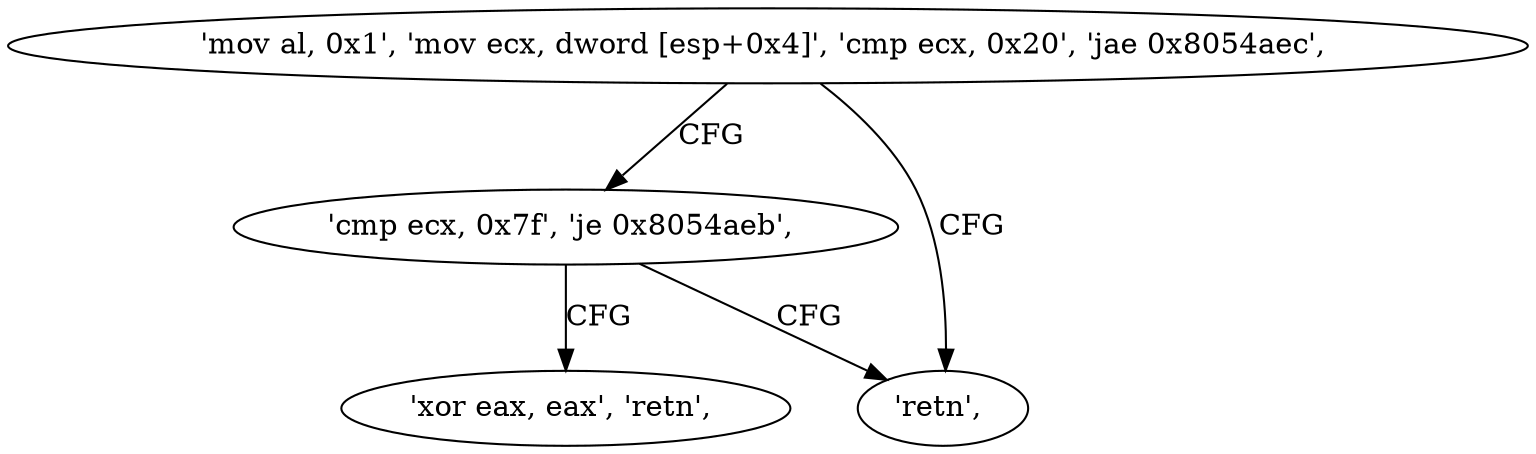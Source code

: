 digraph "func" {
"134564576" [label = "'mov al, 0x1', 'mov ecx, dword [esp+0x4]', 'cmp ecx, 0x20', 'jae 0x8054aec', " ]
"134564588" [label = "'cmp ecx, 0x7f', 'je 0x8054aeb', " ]
"134564587" [label = "'retn', " ]
"134564593" [label = "'xor eax, eax', 'retn', " ]
"134564576" -> "134564588" [ label = "CFG" ]
"134564576" -> "134564587" [ label = "CFG" ]
"134564588" -> "134564587" [ label = "CFG" ]
"134564588" -> "134564593" [ label = "CFG" ]
}
